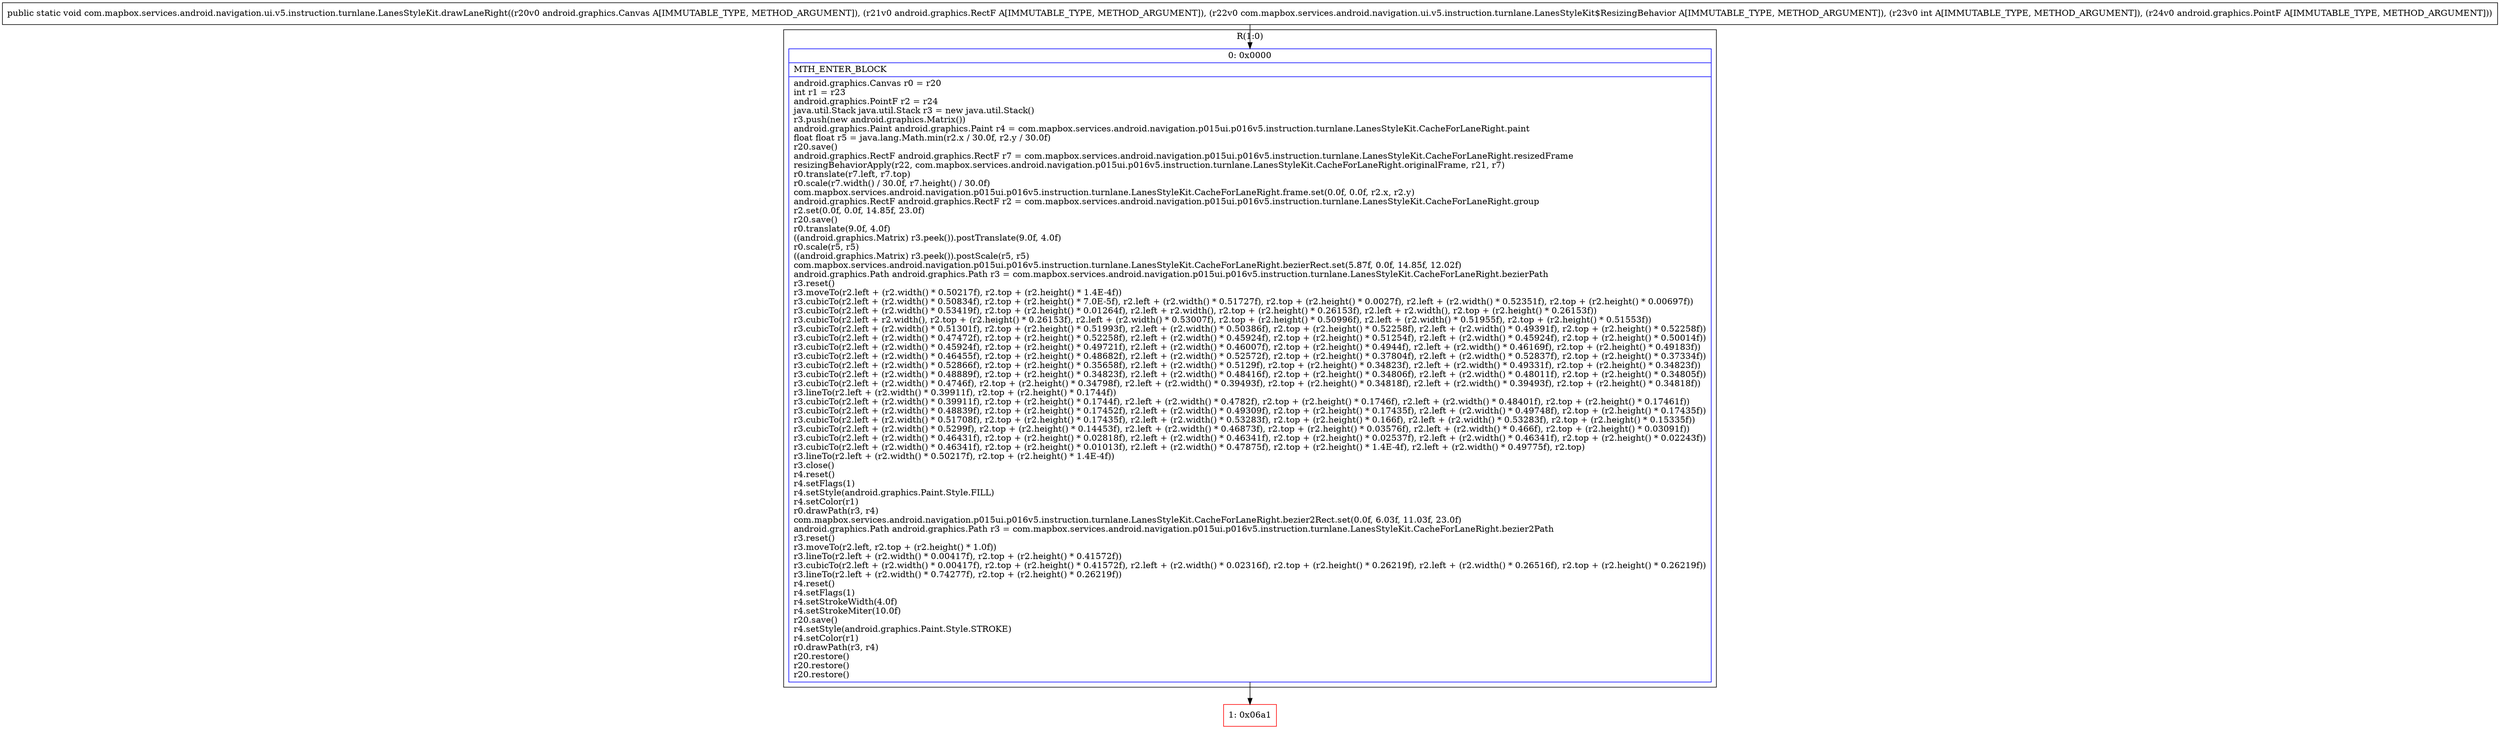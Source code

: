 digraph "CFG forcom.mapbox.services.android.navigation.ui.v5.instruction.turnlane.LanesStyleKit.drawLaneRight(Landroid\/graphics\/Canvas;Landroid\/graphics\/RectF;Lcom\/mapbox\/services\/android\/navigation\/ui\/v5\/instruction\/turnlane\/LanesStyleKit$ResizingBehavior;ILandroid\/graphics\/PointF;)V" {
subgraph cluster_Region_842696848 {
label = "R(1:0)";
node [shape=record,color=blue];
Node_0 [shape=record,label="{0\:\ 0x0000|MTH_ENTER_BLOCK\l|android.graphics.Canvas r0 = r20\lint r1 = r23\landroid.graphics.PointF r2 = r24\ljava.util.Stack java.util.Stack r3 = new java.util.Stack()\lr3.push(new android.graphics.Matrix())\landroid.graphics.Paint android.graphics.Paint r4 = com.mapbox.services.android.navigation.p015ui.p016v5.instruction.turnlane.LanesStyleKit.CacheForLaneRight.paint\lfloat float r5 = java.lang.Math.min(r2.x \/ 30.0f, r2.y \/ 30.0f)\lr20.save()\landroid.graphics.RectF android.graphics.RectF r7 = com.mapbox.services.android.navigation.p015ui.p016v5.instruction.turnlane.LanesStyleKit.CacheForLaneRight.resizedFrame\lresizingBehaviorApply(r22, com.mapbox.services.android.navigation.p015ui.p016v5.instruction.turnlane.LanesStyleKit.CacheForLaneRight.originalFrame, r21, r7)\lr0.translate(r7.left, r7.top)\lr0.scale(r7.width() \/ 30.0f, r7.height() \/ 30.0f)\lcom.mapbox.services.android.navigation.p015ui.p016v5.instruction.turnlane.LanesStyleKit.CacheForLaneRight.frame.set(0.0f, 0.0f, r2.x, r2.y)\landroid.graphics.RectF android.graphics.RectF r2 = com.mapbox.services.android.navigation.p015ui.p016v5.instruction.turnlane.LanesStyleKit.CacheForLaneRight.group\lr2.set(0.0f, 0.0f, 14.85f, 23.0f)\lr20.save()\lr0.translate(9.0f, 4.0f)\l((android.graphics.Matrix) r3.peek()).postTranslate(9.0f, 4.0f)\lr0.scale(r5, r5)\l((android.graphics.Matrix) r3.peek()).postScale(r5, r5)\lcom.mapbox.services.android.navigation.p015ui.p016v5.instruction.turnlane.LanesStyleKit.CacheForLaneRight.bezierRect.set(5.87f, 0.0f, 14.85f, 12.02f)\landroid.graphics.Path android.graphics.Path r3 = com.mapbox.services.android.navigation.p015ui.p016v5.instruction.turnlane.LanesStyleKit.CacheForLaneRight.bezierPath\lr3.reset()\lr3.moveTo(r2.left + (r2.width() * 0.50217f), r2.top + (r2.height() * 1.4E\-4f))\lr3.cubicTo(r2.left + (r2.width() * 0.50834f), r2.top + (r2.height() * 7.0E\-5f), r2.left + (r2.width() * 0.51727f), r2.top + (r2.height() * 0.0027f), r2.left + (r2.width() * 0.52351f), r2.top + (r2.height() * 0.00697f))\lr3.cubicTo(r2.left + (r2.width() * 0.53419f), r2.top + (r2.height() * 0.01264f), r2.left + r2.width(), r2.top + (r2.height() * 0.26153f), r2.left + r2.width(), r2.top + (r2.height() * 0.26153f))\lr3.cubicTo(r2.left + r2.width(), r2.top + (r2.height() * 0.26153f), r2.left + (r2.width() * 0.53007f), r2.top + (r2.height() * 0.50996f), r2.left + (r2.width() * 0.51955f), r2.top + (r2.height() * 0.51553f))\lr3.cubicTo(r2.left + (r2.width() * 0.51301f), r2.top + (r2.height() * 0.51993f), r2.left + (r2.width() * 0.50386f), r2.top + (r2.height() * 0.52258f), r2.left + (r2.width() * 0.49391f), r2.top + (r2.height() * 0.52258f))\lr3.cubicTo(r2.left + (r2.width() * 0.47472f), r2.top + (r2.height() * 0.52258f), r2.left + (r2.width() * 0.45924f), r2.top + (r2.height() * 0.51254f), r2.left + (r2.width() * 0.45924f), r2.top + (r2.height() * 0.50014f))\lr3.cubicTo(r2.left + (r2.width() * 0.45924f), r2.top + (r2.height() * 0.49721f), r2.left + (r2.width() * 0.46007f), r2.top + (r2.height() * 0.4944f), r2.left + (r2.width() * 0.46169f), r2.top + (r2.height() * 0.49183f))\lr3.cubicTo(r2.left + (r2.width() * 0.46455f), r2.top + (r2.height() * 0.48682f), r2.left + (r2.width() * 0.52572f), r2.top + (r2.height() * 0.37804f), r2.left + (r2.width() * 0.52837f), r2.top + (r2.height() * 0.37334f))\lr3.cubicTo(r2.left + (r2.width() * 0.52866f), r2.top + (r2.height() * 0.35658f), r2.left + (r2.width() * 0.5129f), r2.top + (r2.height() * 0.34823f), r2.left + (r2.width() * 0.49331f), r2.top + (r2.height() * 0.34823f))\lr3.cubicTo(r2.left + (r2.width() * 0.48889f), r2.top + (r2.height() * 0.34823f), r2.left + (r2.width() * 0.48416f), r2.top + (r2.height() * 0.34806f), r2.left + (r2.width() * 0.48011f), r2.top + (r2.height() * 0.34805f))\lr3.cubicTo(r2.left + (r2.width() * 0.4746f), r2.top + (r2.height() * 0.34798f), r2.left + (r2.width() * 0.39493f), r2.top + (r2.height() * 0.34818f), r2.left + (r2.width() * 0.39493f), r2.top + (r2.height() * 0.34818f))\lr3.lineTo(r2.left + (r2.width() * 0.39911f), r2.top + (r2.height() * 0.1744f))\lr3.cubicTo(r2.left + (r2.width() * 0.39911f), r2.top + (r2.height() * 0.1744f), r2.left + (r2.width() * 0.4782f), r2.top + (r2.height() * 0.1746f), r2.left + (r2.width() * 0.48401f), r2.top + (r2.height() * 0.17461f))\lr3.cubicTo(r2.left + (r2.width() * 0.48839f), r2.top + (r2.height() * 0.17452f), r2.left + (r2.width() * 0.49309f), r2.top + (r2.height() * 0.17435f), r2.left + (r2.width() * 0.49748f), r2.top + (r2.height() * 0.17435f))\lr3.cubicTo(r2.left + (r2.width() * 0.51708f), r2.top + (r2.height() * 0.17435f), r2.left + (r2.width() * 0.53283f), r2.top + (r2.height() * 0.166f), r2.left + (r2.width() * 0.53283f), r2.top + (r2.height() * 0.15335f))\lr3.cubicTo(r2.left + (r2.width() * 0.5299f), r2.top + (r2.height() * 0.14453f), r2.left + (r2.width() * 0.46873f), r2.top + (r2.height() * 0.03576f), r2.left + (r2.width() * 0.466f), r2.top + (r2.height() * 0.03091f))\lr3.cubicTo(r2.left + (r2.width() * 0.46431f), r2.top + (r2.height() * 0.02818f), r2.left + (r2.width() * 0.46341f), r2.top + (r2.height() * 0.02537f), r2.left + (r2.width() * 0.46341f), r2.top + (r2.height() * 0.02243f))\lr3.cubicTo(r2.left + (r2.width() * 0.46341f), r2.top + (r2.height() * 0.01013f), r2.left + (r2.width() * 0.47875f), r2.top + (r2.height() * 1.4E\-4f), r2.left + (r2.width() * 0.49775f), r2.top)\lr3.lineTo(r2.left + (r2.width() * 0.50217f), r2.top + (r2.height() * 1.4E\-4f))\lr3.close()\lr4.reset()\lr4.setFlags(1)\lr4.setStyle(android.graphics.Paint.Style.FILL)\lr4.setColor(r1)\lr0.drawPath(r3, r4)\lcom.mapbox.services.android.navigation.p015ui.p016v5.instruction.turnlane.LanesStyleKit.CacheForLaneRight.bezier2Rect.set(0.0f, 6.03f, 11.03f, 23.0f)\landroid.graphics.Path android.graphics.Path r3 = com.mapbox.services.android.navigation.p015ui.p016v5.instruction.turnlane.LanesStyleKit.CacheForLaneRight.bezier2Path\lr3.reset()\lr3.moveTo(r2.left, r2.top + (r2.height() * 1.0f))\lr3.lineTo(r2.left + (r2.width() * 0.00417f), r2.top + (r2.height() * 0.41572f))\lr3.cubicTo(r2.left + (r2.width() * 0.00417f), r2.top + (r2.height() * 0.41572f), r2.left + (r2.width() * 0.02316f), r2.top + (r2.height() * 0.26219f), r2.left + (r2.width() * 0.26516f), r2.top + (r2.height() * 0.26219f))\lr3.lineTo(r2.left + (r2.width() * 0.74277f), r2.top + (r2.height() * 0.26219f))\lr4.reset()\lr4.setFlags(1)\lr4.setStrokeWidth(4.0f)\lr4.setStrokeMiter(10.0f)\lr20.save()\lr4.setStyle(android.graphics.Paint.Style.STROKE)\lr4.setColor(r1)\lr0.drawPath(r3, r4)\lr20.restore()\lr20.restore()\lr20.restore()\l}"];
}
Node_1 [shape=record,color=red,label="{1\:\ 0x06a1}"];
MethodNode[shape=record,label="{public static void com.mapbox.services.android.navigation.ui.v5.instruction.turnlane.LanesStyleKit.drawLaneRight((r20v0 android.graphics.Canvas A[IMMUTABLE_TYPE, METHOD_ARGUMENT]), (r21v0 android.graphics.RectF A[IMMUTABLE_TYPE, METHOD_ARGUMENT]), (r22v0 com.mapbox.services.android.navigation.ui.v5.instruction.turnlane.LanesStyleKit$ResizingBehavior A[IMMUTABLE_TYPE, METHOD_ARGUMENT]), (r23v0 int A[IMMUTABLE_TYPE, METHOD_ARGUMENT]), (r24v0 android.graphics.PointF A[IMMUTABLE_TYPE, METHOD_ARGUMENT])) }"];
MethodNode -> Node_0;
Node_0 -> Node_1;
}


